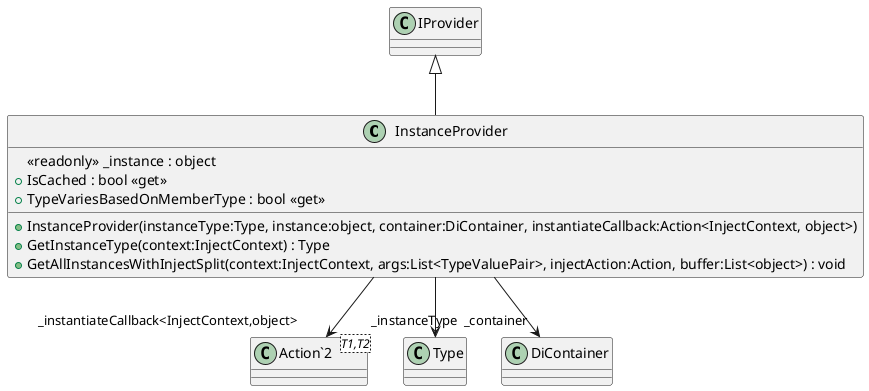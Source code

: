 @startuml
class InstanceProvider {
    <<readonly>> _instance : object
    + InstanceProvider(instanceType:Type, instance:object, container:DiContainer, instantiateCallback:Action<InjectContext, object>)
    + IsCached : bool <<get>>
    + TypeVariesBasedOnMemberType : bool <<get>>
    + GetInstanceType(context:InjectContext) : Type
    + GetAllInstancesWithInjectSplit(context:InjectContext, args:List<TypeValuePair>, injectAction:Action, buffer:List<object>) : void
}
class "Action`2"<T1,T2> {
}
IProvider <|-- InstanceProvider
InstanceProvider --> "_instanceType" Type
InstanceProvider --> "_container" DiContainer
InstanceProvider --> "_instantiateCallback<InjectContext,object>" "Action`2"
@enduml
